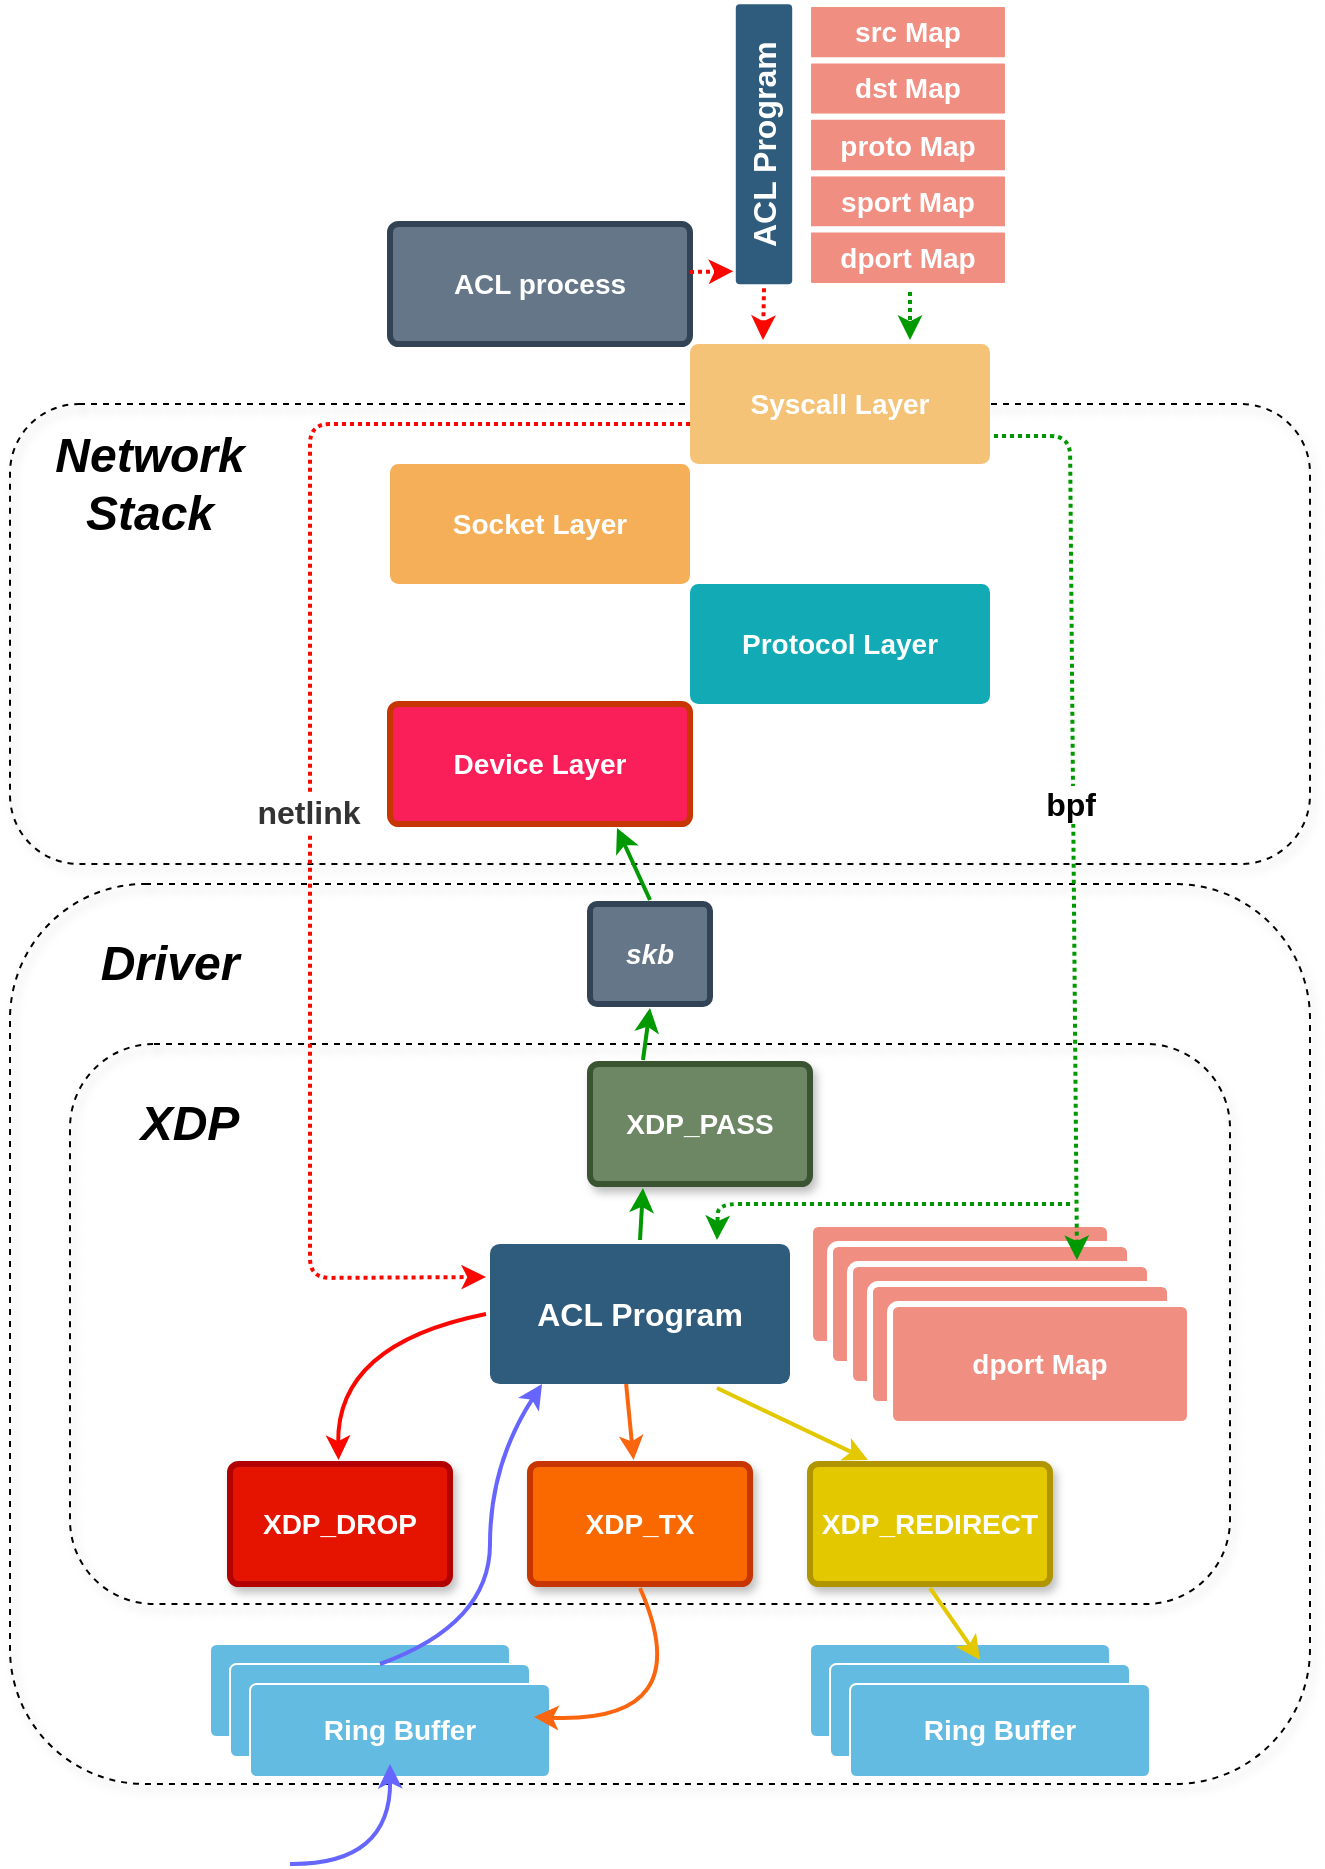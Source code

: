 <mxfile version="13.1.2" type="github">
  <diagram id="6a731a19-8d31-9384-78a2-239565b7b9f0" name="Page-1">
    <mxGraphModel dx="946" dy="542" grid="1" gridSize="10" guides="1" tooltips="1" connect="1" arrows="1" fold="1" page="1" pageScale="1" pageWidth="1169" pageHeight="827" background="#ffffff" math="0" shadow="0">
      <root>
        <mxCell id="0" />
        <mxCell id="1" parent="0" />
        <mxCell id="tBkIKE94KdiAy-Hy8w5i-1808" value="" style="rounded=1;whiteSpace=wrap;html=1;shadow=1;glass=0;comic=0;strokeColor=#000000;strokeWidth=1;fillColor=none;dashed=1;" parent="1" vertex="1">
          <mxGeometry x="340" y="570" width="580" height="280" as="geometry" />
        </mxCell>
        <mxCell id="tBkIKE94KdiAy-Hy8w5i-1810" value="" style="rounded=1;whiteSpace=wrap;html=1;shadow=1;glass=0;comic=0;strokeColor=#000000;strokeWidth=1;fillColor=none;dashed=1;" parent="1" vertex="1">
          <mxGeometry x="310" y="250" width="650" height="230" as="geometry" />
        </mxCell>
        <mxCell id="tBkIKE94KdiAy-Hy8w5i-1809" value="" style="rounded=1;whiteSpace=wrap;html=1;shadow=1;glass=0;comic=0;strokeColor=#000000;strokeWidth=1;fillColor=none;dashed=1;" parent="1" vertex="1">
          <mxGeometry x="310" y="490" width="650" height="450" as="geometry" />
        </mxCell>
        <mxCell id="1769" value="Socket Layer" style="rounded=1;whiteSpace=wrap;html=1;shadow=0;labelBackgroundColor=none;strokeColor=none;strokeWidth=3;fillColor=#f5af58;fontFamily=Helvetica;fontSize=14;fontColor=#FFFFFF;align=center;spacing=5;arcSize=7;perimeterSpacing=2;fontStyle=1" parent="1" vertex="1">
          <mxGeometry x="500" y="280" width="150" height="60" as="geometry" />
        </mxCell>
        <mxCell id="1771" value="Protocol Layer" style="rounded=1;whiteSpace=wrap;html=1;shadow=0;labelBackgroundColor=none;strokeColor=none;strokeWidth=3;fillColor=#12aab5;fontFamily=Helvetica;fontSize=14;fontColor=#FFFFFF;align=center;spacing=5;fontStyle=1;arcSize=7;perimeterSpacing=2;" parent="1" vertex="1">
          <mxGeometry x="650" y="340.0" width="150" height="60" as="geometry" />
        </mxCell>
        <mxCell id="tBkIKE94KdiAy-Hy8w5i-1783" value="&lt;i&gt;skb&lt;/i&gt;" style="rounded=1;whiteSpace=wrap;html=1;shadow=0;labelBackgroundColor=none;strokeColor=#314354;strokeWidth=3;fillColor=#647687;fontFamily=Helvetica;fontSize=14;fontColor=#ffffff;align=center;spacing=5;fontStyle=1;arcSize=7;perimeterSpacing=2;" parent="1" vertex="1">
          <mxGeometry x="600" y="500" width="60" height="50" as="geometry" />
        </mxCell>
        <mxCell id="1764" value="XDP_DROP" style="rounded=1;whiteSpace=wrap;html=1;shadow=1;labelBackgroundColor=none;strokeColor=#B20000;strokeWidth=3;fillColor=#e51400;fontFamily=Helvetica;fontSize=14;fontColor=#ffffff;align=center;spacing=5;fontStyle=1;arcSize=7;perimeterSpacing=2;comic=0;glass=0;" parent="1" vertex="1">
          <mxGeometry x="420" y="780" width="110" height="60" as="geometry" />
        </mxCell>
        <mxCell id="tBkIKE94KdiAy-Hy8w5i-1796" value="XDP_PASS" style="rounded=1;whiteSpace=wrap;html=1;shadow=1;labelBackgroundColor=none;strokeColor=#3A5431;strokeWidth=3;fillColor=#6d8764;fontFamily=Helvetica;fontSize=14;fontColor=#ffffff;align=center;spacing=5;fontStyle=1;arcSize=7;perimeterSpacing=2;comic=0;glass=0;" parent="1" vertex="1">
          <mxGeometry x="600" y="580" width="110" height="60" as="geometry" />
        </mxCell>
        <mxCell id="tBkIKE94KdiAy-Hy8w5i-1797" value="" style="group" parent="1" vertex="1" connectable="0">
          <mxGeometry x="550" y="670" width="150" height="70" as="geometry" />
        </mxCell>
        <mxCell id="1749" value="ACL Program" style="rounded=1;whiteSpace=wrap;html=1;shadow=0;labelBackgroundColor=none;strokeColor=none;strokeWidth=3;fillColor=#2F5B7C;fontFamily=Helvetica;fontSize=16;fontColor=#FFFFFF;align=center;fontStyle=1;spacing=5;arcSize=7;perimeterSpacing=2;" parent="tBkIKE94KdiAy-Hy8w5i-1797" vertex="1">
          <mxGeometry width="150" height="70" as="geometry" />
        </mxCell>
        <mxCell id="tBkIKE94KdiAy-Hy8w5i-1798" value="XDP_REDIRECT" style="rounded=1;whiteSpace=wrap;html=1;shadow=1;labelBackgroundColor=none;strokeColor=#B09500;strokeWidth=3;fillColor=#E3C800;fontFamily=Helvetica;fontSize=14;fontColor=#ffffff;align=center;spacing=5;fontStyle=1;arcSize=7;perimeterSpacing=2;comic=0;glass=0;" parent="1" vertex="1">
          <mxGeometry x="710" y="780" width="120" height="60" as="geometry" />
        </mxCell>
        <mxCell id="tBkIKE94KdiAy-Hy8w5i-1800" value="XDP_TX" style="rounded=1;whiteSpace=wrap;html=1;shadow=1;labelBackgroundColor=none;strokeColor=#C73500;strokeWidth=3;fillColor=#fa6800;fontFamily=Helvetica;fontSize=14;fontColor=#ffffff;align=center;spacing=5;fontStyle=1;arcSize=7;perimeterSpacing=2;comic=0;glass=0;" parent="1" vertex="1">
          <mxGeometry x="570" y="780" width="110" height="60" as="geometry" />
        </mxCell>
        <mxCell id="tBkIKE94KdiAy-Hy8w5i-1788" value="" style="group" parent="1" vertex="1" connectable="0">
          <mxGeometry x="710" y="870" width="170" height="66.5" as="geometry" />
        </mxCell>
        <mxCell id="tBkIKE94KdiAy-Hy8w5i-1789" value="Ring Buffer" style="rounded=1;whiteSpace=wrap;html=1;shadow=0;labelBackgroundColor=none;strokeColor=#FFFFFF;strokeWidth=1;fillColor=#64bbe2;fontFamily=Helvetica;fontSize=14;fontColor=#FFFFFF;align=center;spacing=5;arcSize=7;perimeterSpacing=2;" parent="tBkIKE94KdiAy-Hy8w5i-1788" vertex="1">
          <mxGeometry width="150" height="46.5" as="geometry" />
        </mxCell>
        <mxCell id="tBkIKE94KdiAy-Hy8w5i-1790" value="Ring Buffer" style="rounded=1;whiteSpace=wrap;html=1;shadow=0;labelBackgroundColor=none;strokeColor=#FFFFFF;strokeWidth=1;fillColor=#64bbe2;fontFamily=Helvetica;fontSize=14;fontColor=#FFFFFF;align=center;spacing=5;arcSize=7;perimeterSpacing=2;" parent="tBkIKE94KdiAy-Hy8w5i-1788" vertex="1">
          <mxGeometry x="10" y="10" width="150" height="46.5" as="geometry" />
        </mxCell>
        <mxCell id="tBkIKE94KdiAy-Hy8w5i-1791" value="&lt;b&gt;Ring Buffer&lt;/b&gt;" style="rounded=1;whiteSpace=wrap;html=1;shadow=0;labelBackgroundColor=none;strokeColor=#FFFFFF;strokeWidth=1;fillColor=#64bbe2;fontFamily=Helvetica;fontSize=14;fontColor=#FFFFFF;align=center;spacing=5;arcSize=7;perimeterSpacing=2;" parent="tBkIKE94KdiAy-Hy8w5i-1788" vertex="1">
          <mxGeometry x="20" y="20" width="150" height="46.5" as="geometry" />
        </mxCell>
        <mxCell id="tBkIKE94KdiAy-Hy8w5i-1801" value="" style="group" parent="1" vertex="1" connectable="0">
          <mxGeometry x="410" y="870" width="170" height="66.5" as="geometry" />
        </mxCell>
        <mxCell id="tBkIKE94KdiAy-Hy8w5i-1802" value="Ring Buffer" style="rounded=1;whiteSpace=wrap;html=1;shadow=0;labelBackgroundColor=none;strokeColor=#FFFFFF;strokeWidth=1;fillColor=#64bbe2;fontFamily=Helvetica;fontSize=14;fontColor=#FFFFFF;align=center;spacing=5;arcSize=7;perimeterSpacing=2;" parent="tBkIKE94KdiAy-Hy8w5i-1801" vertex="1">
          <mxGeometry width="150" height="46.5" as="geometry" />
        </mxCell>
        <mxCell id="tBkIKE94KdiAy-Hy8w5i-1803" value="Ring Buffer" style="rounded=1;whiteSpace=wrap;html=1;shadow=0;labelBackgroundColor=none;strokeColor=#FFFFFF;strokeWidth=1;fillColor=#64bbe2;fontFamily=Helvetica;fontSize=14;fontColor=#FFFFFF;align=center;spacing=5;arcSize=7;perimeterSpacing=2;" parent="tBkIKE94KdiAy-Hy8w5i-1801" vertex="1">
          <mxGeometry x="10" y="10" width="150" height="46.5" as="geometry" />
        </mxCell>
        <mxCell id="tBkIKE94KdiAy-Hy8w5i-1804" value="&lt;b&gt;Ring Buffer&lt;/b&gt;" style="rounded=1;whiteSpace=wrap;html=1;shadow=0;labelBackgroundColor=none;strokeColor=#FFFFFF;strokeWidth=1;fillColor=#64bbe2;fontFamily=Helvetica;fontSize=14;fontColor=#FFFFFF;align=center;spacing=5;arcSize=7;perimeterSpacing=2;" parent="tBkIKE94KdiAy-Hy8w5i-1801" vertex="1">
          <mxGeometry x="20" y="20" width="150" height="46.5" as="geometry" />
        </mxCell>
        <mxCell id="tBkIKE94KdiAy-Hy8w5i-1805" value="Device Layer" style="rounded=1;whiteSpace=wrap;html=1;shadow=0;labelBackgroundColor=none;strokeColor=#C73500;strokeWidth=3;fillColor=#FA1E59;fontFamily=Helvetica;fontSize=14;fontColor=#ffffff;align=center;spacing=5;fontStyle=1;arcSize=7;perimeterSpacing=2;" parent="1" vertex="1">
          <mxGeometry x="500" y="400.0" width="150" height="60" as="geometry" />
        </mxCell>
        <mxCell id="tBkIKE94KdiAy-Hy8w5i-1806" value="Syscall Layer" style="rounded=1;whiteSpace=wrap;html=1;shadow=0;labelBackgroundColor=none;strokeColor=none;strokeWidth=3;fillColor=#F5C378;fontFamily=Helvetica;fontSize=14;fontColor=#FFFFFF;align=center;spacing=5;arcSize=7;perimeterSpacing=2;fontStyle=1" parent="1" vertex="1">
          <mxGeometry x="650" y="220" width="150" height="60" as="geometry" />
        </mxCell>
        <mxCell id="tBkIKE94KdiAy-Hy8w5i-1811" value="ACL process" style="rounded=1;whiteSpace=wrap;html=1;shadow=0;labelBackgroundColor=none;strokeColor=#314354;strokeWidth=3;fillColor=#647687;fontFamily=Helvetica;fontSize=14;fontColor=#ffffff;align=center;spacing=5;arcSize=7;perimeterSpacing=2;fontStyle=1" parent="1" vertex="1">
          <mxGeometry x="500" y="160" width="150" height="60" as="geometry" />
        </mxCell>
        <mxCell id="tBkIKE94KdiAy-Hy8w5i-1812" value="Driver" style="text;html=1;strokeColor=none;fillColor=none;align=center;verticalAlign=middle;whiteSpace=wrap;rounded=0;shadow=1;glass=0;dashed=1;comic=0;fontStyle=3;fontSize=24;" parent="1" vertex="1">
          <mxGeometry x="370" y="520" width="40" height="20" as="geometry" />
        </mxCell>
        <mxCell id="tBkIKE94KdiAy-Hy8w5i-1814" value="XDP" style="text;html=1;strokeColor=none;fillColor=none;align=center;verticalAlign=middle;whiteSpace=wrap;rounded=0;shadow=1;glass=0;dashed=1;comic=0;fontStyle=3;fontSize=24;" parent="1" vertex="1">
          <mxGeometry x="380" y="600" width="40" height="20" as="geometry" />
        </mxCell>
        <mxCell id="tBkIKE94KdiAy-Hy8w5i-1815" value="Network Stack" style="text;html=1;strokeColor=none;fillColor=none;align=center;verticalAlign=middle;whiteSpace=wrap;rounded=0;shadow=1;glass=0;dashed=1;comic=0;fontStyle=3;fontSize=24;" parent="1" vertex="1">
          <mxGeometry x="360" y="280" width="40" height="20" as="geometry" />
        </mxCell>
        <mxCell id="tBkIKE94KdiAy-Hy8w5i-1816" value="" style="curved=1;endArrow=classic;html=1;fontSize=24;edgeStyle=orthogonalEdgeStyle;fontStyle=1;strokeWidth=2;fillColor=#cce5ff;strokeColor=#6666FF;" parent="1" edge="1">
          <mxGeometry width="50" height="50" relative="1" as="geometry">
            <mxPoint x="450" y="980" as="sourcePoint" />
            <mxPoint x="500" y="930" as="targetPoint" />
          </mxGeometry>
        </mxCell>
        <mxCell id="tBkIKE94KdiAy-Hy8w5i-1818" value="" style="curved=1;endArrow=classic;html=1;strokeColor=#6666FF;strokeWidth=2;fontSize=24;entryX=0.182;entryY=0.973;entryDx=0;entryDy=0;entryPerimeter=0;" parent="1" target="1749" edge="1">
          <mxGeometry width="50" height="50" relative="1" as="geometry">
            <mxPoint x="495" y="880" as="sourcePoint" />
            <mxPoint x="590" y="740" as="targetPoint" />
            <Array as="points">
              <mxPoint x="550" y="860" />
              <mxPoint x="550" y="780" />
            </Array>
          </mxGeometry>
        </mxCell>
        <mxCell id="tBkIKE94KdiAy-Hy8w5i-1819" value="" style="curved=1;endArrow=classic;html=1;strokeColor=#FA0800;strokeWidth=2;fontSize=24;exitX=0;exitY=0.5;exitDx=0;exitDy=0;" parent="1" source="1749" target="1764" edge="1">
          <mxGeometry width="50" height="50" relative="1" as="geometry">
            <mxPoint x="450" y="730" as="sourcePoint" />
            <mxPoint x="531.028" y="590.002" as="targetPoint" />
            <Array as="points">
              <mxPoint x="473" y="720" />
            </Array>
          </mxGeometry>
        </mxCell>
        <mxCell id="tBkIKE94KdiAy-Hy8w5i-1822" value="" style="curved=1;endArrow=classic;html=1;strokeColor=#FA650F;strokeWidth=2;fontSize=24;exitX=0.455;exitY=0.973;exitDx=0;exitDy=0;exitPerimeter=0;" parent="1" source="1749" target="tBkIKE94KdiAy-Hy8w5i-1800" edge="1">
          <mxGeometry width="50" height="50" relative="1" as="geometry">
            <mxPoint x="610" y="770" as="sourcePoint" />
            <mxPoint x="660" y="720" as="targetPoint" />
            <Array as="points">
              <mxPoint x="620" y="760" />
            </Array>
          </mxGeometry>
        </mxCell>
        <mxCell id="tBkIKE94KdiAy-Hy8w5i-1826" value="" style="curved=1;endArrow=classic;html=1;strokeColor=#FA650F;strokeWidth=2;fontSize=24;exitX=0.5;exitY=1;exitDx=0;exitDy=0;" parent="1" source="tBkIKE94KdiAy-Hy8w5i-1800" target="tBkIKE94KdiAy-Hy8w5i-1803" edge="1">
          <mxGeometry width="50" height="50" relative="1" as="geometry">
            <mxPoint x="605" y="910" as="sourcePoint" />
            <mxPoint x="655" y="860" as="targetPoint" />
            <Array as="points">
              <mxPoint x="655" y="910" />
            </Array>
          </mxGeometry>
        </mxCell>
        <mxCell id="tBkIKE94KdiAy-Hy8w5i-1829" value="" style="endArrow=classic;html=1;strokeColor=#E3C800;strokeWidth=2;fontSize=24;entryX=0.25;entryY=0;entryDx=0;entryDy=0;exitX=0.75;exitY=1;exitDx=0;exitDy=0;" parent="1" source="1749" target="tBkIKE94KdiAy-Hy8w5i-1798" edge="1">
          <mxGeometry width="50" height="50" relative="1" as="geometry">
            <mxPoint x="610" y="770" as="sourcePoint" />
            <mxPoint x="660" y="720" as="targetPoint" />
          </mxGeometry>
        </mxCell>
        <mxCell id="tBkIKE94KdiAy-Hy8w5i-1831" value="" style="endArrow=classic;html=1;strokeColor=#E3C800;strokeWidth=2;fontSize=24;entryX=0.5;entryY=0;entryDx=0;entryDy=0;exitX=0.5;exitY=1;exitDx=0;exitDy=0;" parent="1" source="tBkIKE94KdiAy-Hy8w5i-1798" target="tBkIKE94KdiAy-Hy8w5i-1790" edge="1">
          <mxGeometry width="50" height="50" relative="1" as="geometry">
            <mxPoint x="610" y="770" as="sourcePoint" />
            <mxPoint x="660" y="720" as="targetPoint" />
          </mxGeometry>
        </mxCell>
        <mxCell id="tBkIKE94KdiAy-Hy8w5i-1833" value="" style="endArrow=classic;html=1;strokeColor=#009900;strokeWidth=2;fontSize=24;exitX=0.5;exitY=0;exitDx=0;exitDy=0;entryX=0.25;entryY=1;entryDx=0;entryDy=0;" parent="1" source="1749" target="tBkIKE94KdiAy-Hy8w5i-1796" edge="1">
          <mxGeometry width="50" height="50" relative="1" as="geometry">
            <mxPoint x="610" y="770" as="sourcePoint" />
            <mxPoint x="660" y="720" as="targetPoint" />
          </mxGeometry>
        </mxCell>
        <mxCell id="tBkIKE94KdiAy-Hy8w5i-1834" value="" style="endArrow=classic;html=1;strokeColor=#009900;strokeWidth=2;fontSize=24;exitX=0.25;exitY=0;exitDx=0;exitDy=0;entryX=0.5;entryY=1;entryDx=0;entryDy=0;" parent="1" source="tBkIKE94KdiAy-Hy8w5i-1796" target="tBkIKE94KdiAy-Hy8w5i-1783" edge="1">
          <mxGeometry width="50" height="50" relative="1" as="geometry">
            <mxPoint x="635" y="678" as="sourcePoint" />
            <mxPoint x="648.448" y="652" as="targetPoint" />
          </mxGeometry>
        </mxCell>
        <mxCell id="tBkIKE94KdiAy-Hy8w5i-1835" value="" style="endArrow=classic;html=1;strokeColor=#009900;strokeWidth=2;fontSize=24;exitX=0.5;exitY=0;exitDx=0;exitDy=0;entryX=0.75;entryY=1;entryDx=0;entryDy=0;" parent="1" source="tBkIKE94KdiAy-Hy8w5i-1783" target="tBkIKE94KdiAy-Hy8w5i-1805" edge="1">
          <mxGeometry width="50" height="50" relative="1" as="geometry">
            <mxPoint x="635" y="678" as="sourcePoint" />
            <mxPoint x="636.5" y="652" as="targetPoint" />
          </mxGeometry>
        </mxCell>
        <mxCell id="BvQd3Nw5YrxMWWUmECyp-1786" value="" style="group" vertex="1" connectable="0" parent="1">
          <mxGeometry x="710" y="660" width="170" height="80" as="geometry" />
        </mxCell>
        <mxCell id="tBkIKE94KdiAy-Hy8w5i-1786" value="" style="group" parent="BvQd3Nw5YrxMWWUmECyp-1786" vertex="1" connectable="0">
          <mxGeometry width="170" height="80" as="geometry" />
        </mxCell>
        <mxCell id="1755" value="eBPF Maps" style="rounded=1;whiteSpace=wrap;html=1;shadow=0;labelBackgroundColor=none;strokeColor=#FFFFFF;strokeWidth=3;fillColor=#f08e81;fontFamily=Helvetica;fontSize=14;fontColor=#FFFFFF;align=center;spacing=5;fontStyle=0;arcSize=7;perimeterSpacing=2;" parent="tBkIKE94KdiAy-Hy8w5i-1786" vertex="1">
          <mxGeometry width="150" height="60" as="geometry" />
        </mxCell>
        <mxCell id="tBkIKE94KdiAy-Hy8w5i-1784" value="eBPF Maps" style="rounded=1;whiteSpace=wrap;html=1;shadow=0;labelBackgroundColor=none;strokeColor=#FFFFFF;strokeWidth=3;fillColor=#f08e81;fontFamily=Helvetica;fontSize=14;fontColor=#FFFFFF;align=center;spacing=5;fontStyle=0;arcSize=7;perimeterSpacing=2;" parent="tBkIKE94KdiAy-Hy8w5i-1786" vertex="1">
          <mxGeometry x="10" y="10" width="150" height="60" as="geometry" />
        </mxCell>
        <mxCell id="tBkIKE94KdiAy-Hy8w5i-1785" value="&lt;b&gt;dport Map&lt;/b&gt;" style="rounded=1;whiteSpace=wrap;html=1;shadow=0;labelBackgroundColor=none;strokeColor=#FFFFFF;strokeWidth=3;fillColor=#f08e81;fontFamily=Helvetica;fontSize=14;fontColor=#FFFFFF;align=center;spacing=5;fontStyle=0;arcSize=7;perimeterSpacing=2;" parent="tBkIKE94KdiAy-Hy8w5i-1786" vertex="1">
          <mxGeometry x="20" y="20" width="150" height="60" as="geometry" />
        </mxCell>
        <mxCell id="BvQd3Nw5YrxMWWUmECyp-1784" value="&lt;b&gt;dport Map&lt;/b&gt;" style="rounded=1;whiteSpace=wrap;html=1;shadow=0;labelBackgroundColor=none;strokeColor=#FFFFFF;strokeWidth=3;fillColor=#f08e81;fontFamily=Helvetica;fontSize=14;fontColor=#FFFFFF;align=center;spacing=5;fontStyle=0;arcSize=7;perimeterSpacing=2;" vertex="1" parent="tBkIKE94KdiAy-Hy8w5i-1786">
          <mxGeometry x="30" y="30" width="150" height="60" as="geometry" />
        </mxCell>
        <mxCell id="BvQd3Nw5YrxMWWUmECyp-1785" value="&lt;b&gt;dport Map&lt;/b&gt;" style="rounded=1;whiteSpace=wrap;html=1;shadow=0;labelBackgroundColor=none;strokeColor=#FFFFFF;strokeWidth=3;fillColor=#f08e81;fontFamily=Helvetica;fontSize=14;fontColor=#FFFFFF;align=center;spacing=5;fontStyle=0;arcSize=7;perimeterSpacing=2;" vertex="1" parent="tBkIKE94KdiAy-Hy8w5i-1786">
          <mxGeometry x="40" y="40" width="150" height="60" as="geometry" />
        </mxCell>
        <mxCell id="BvQd3Nw5YrxMWWUmECyp-1787" value="" style="endArrow=classic;html=1;entryX=0.059;entryY=0.023;entryDx=0;entryDy=0;entryPerimeter=0;strokeWidth=2;dashed=1;dashPattern=1 1;strokeColor=#FA0800;" edge="1" parent="1" target="BvQd3Nw5YrxMWWUmECyp-1776">
          <mxGeometry width="50" height="50" relative="1" as="geometry">
            <mxPoint x="650" y="184" as="sourcePoint" />
            <mxPoint x="510" y="360" as="targetPoint" />
          </mxGeometry>
        </mxCell>
        <mxCell id="BvQd3Nw5YrxMWWUmECyp-1788" value="" style="endArrow=classic;html=1;entryX=0.25;entryY=0;entryDx=0;entryDy=0;exitX=0;exitY=0.5;exitDx=0;exitDy=0;strokeWidth=2;dashed=1;dashPattern=1 1;strokeColor=#FA0800;" edge="1" parent="1" source="BvQd3Nw5YrxMWWUmECyp-1776" target="tBkIKE94KdiAy-Hy8w5i-1806">
          <mxGeometry width="50" height="50" relative="1" as="geometry">
            <mxPoint x="662" y="200" as="sourcePoint" />
            <mxPoint x="719.012" y="199.964" as="targetPoint" />
          </mxGeometry>
        </mxCell>
        <mxCell id="BvQd3Nw5YrxMWWUmECyp-1789" value="" style="endArrow=classic;html=1;entryX=0;entryY=0.25;entryDx=0;entryDy=0;strokeWidth=2;dashed=1;dashPattern=1 1;strokeColor=#FA0800;" edge="1" parent="1" target="1749">
          <mxGeometry width="50" height="50" relative="1" as="geometry">
            <mxPoint x="650" y="260" as="sourcePoint" />
            <mxPoint x="699.012" y="199.964" as="targetPoint" />
            <Array as="points">
              <mxPoint x="460" y="260" />
              <mxPoint x="460" y="687" />
            </Array>
          </mxGeometry>
        </mxCell>
        <mxCell id="BvQd3Nw5YrxMWWUmECyp-1792" value="&lt;b&gt;&lt;font style=&quot;font-size: 16px&quot; color=&quot;#333333&quot;&gt;netlink&lt;/font&gt;&lt;/b&gt;" style="edgeLabel;html=1;align=center;verticalAlign=middle;resizable=0;points=[];" vertex="1" connectable="0" parent="BvQd3Nw5YrxMWWUmECyp-1789">
          <mxGeometry x="0.089" y="-1" relative="1" as="geometry">
            <mxPoint as="offset" />
          </mxGeometry>
        </mxCell>
        <mxCell id="BvQd3Nw5YrxMWWUmECyp-1790" value="" style="endArrow=classic;html=1;strokeColor=#009900;strokeWidth=2;dashed=1;dashPattern=1 1;" edge="1" parent="1">
          <mxGeometry width="50" height="50" relative="1" as="geometry">
            <mxPoint x="760" y="190" as="sourcePoint" />
            <mxPoint x="760" y="218" as="targetPoint" />
          </mxGeometry>
        </mxCell>
        <mxCell id="BvQd3Nw5YrxMWWUmECyp-1791" value="" style="endArrow=classic;html=1;entryX=0.75;entryY=0;entryDx=0;entryDy=0;exitX=1;exitY=0.75;exitDx=0;exitDy=0;strokeColor=#009900;strokeWidth=2;dashed=1;dashPattern=1 1;" edge="1" parent="1" source="tBkIKE94KdiAy-Hy8w5i-1806" target="tBkIKE94KdiAy-Hy8w5i-1785">
          <mxGeometry width="50" height="50" relative="1" as="geometry">
            <mxPoint x="662" y="200" as="sourcePoint" />
            <mxPoint x="699.012" y="199.964" as="targetPoint" />
            <Array as="points">
              <mxPoint x="840" y="266" />
            </Array>
          </mxGeometry>
        </mxCell>
        <mxCell id="BvQd3Nw5YrxMWWUmECyp-1794" value="&lt;b&gt;&lt;font style=&quot;font-size: 16px&quot;&gt;bpf&lt;/font&gt;&lt;/b&gt;" style="edgeLabel;html=1;align=center;verticalAlign=middle;resizable=0;points=[];" vertex="1" connectable="0" parent="BvQd3Nw5YrxMWWUmECyp-1791">
          <mxGeometry x="-0.084" y="1" relative="1" as="geometry">
            <mxPoint x="-2.43" y="16.01" as="offset" />
          </mxGeometry>
        </mxCell>
        <mxCell id="BvQd3Nw5YrxMWWUmECyp-1793" value="" style="endArrow=classic;html=1;dashed=1;dashPattern=1 1;strokeColor=#009900;strokeWidth=2;entryX=0.75;entryY=0;entryDx=0;entryDy=0;" edge="1" parent="1" target="1749">
          <mxGeometry width="50" height="50" relative="1" as="geometry">
            <mxPoint x="840" y="650" as="sourcePoint" />
            <mxPoint x="510" y="580" as="targetPoint" />
            <Array as="points">
              <mxPoint x="664" y="650" />
            </Array>
          </mxGeometry>
        </mxCell>
        <mxCell id="BvQd3Nw5YrxMWWUmECyp-1795" value="" style="group" vertex="1" connectable="0" parent="1">
          <mxGeometry x="662" y="50" width="150" height="141" as="geometry" />
        </mxCell>
        <mxCell id="BvQd3Nw5YrxMWWUmECyp-1778" value="" style="group" vertex="1" connectable="0" parent="BvQd3Nw5YrxMWWUmECyp-1795">
          <mxGeometry x="50" y="6.345" width="100" height="56.4" as="geometry" />
        </mxCell>
        <mxCell id="BvQd3Nw5YrxMWWUmECyp-1772" value="&lt;b&gt;src Map&lt;/b&gt;" style="rounded=1;whiteSpace=wrap;html=1;shadow=0;labelBackgroundColor=none;strokeColor=#FFFFFF;strokeWidth=3;fillColor=#f08e81;fontFamily=Helvetica;fontSize=14;fontColor=#FFFFFF;align=center;spacing=5;fontStyle=0;arcSize=7;perimeterSpacing=2;" vertex="1" parent="BvQd3Nw5YrxMWWUmECyp-1778">
          <mxGeometry x="-3" y="-6.345" width="100" height="28.2" as="geometry" />
        </mxCell>
        <mxCell id="BvQd3Nw5YrxMWWUmECyp-1777" value="&lt;b&gt;dst Map&lt;/b&gt;" style="rounded=1;whiteSpace=wrap;html=1;shadow=0;labelBackgroundColor=none;strokeColor=#FFFFFF;strokeWidth=3;fillColor=#f08e81;fontFamily=Helvetica;fontSize=14;fontColor=#FFFFFF;align=center;spacing=5;fontStyle=0;arcSize=7;perimeterSpacing=2;" vertex="1" parent="BvQd3Nw5YrxMWWUmECyp-1778">
          <mxGeometry x="-3" y="21.855" width="100" height="28.2" as="geometry" />
        </mxCell>
        <mxCell id="BvQd3Nw5YrxMWWUmECyp-1780" value="&lt;b&gt;sport Map&lt;/b&gt;" style="rounded=1;whiteSpace=wrap;html=1;shadow=0;labelBackgroundColor=none;strokeColor=#FFFFFF;strokeWidth=3;fillColor=#f08e81;fontFamily=Helvetica;fontSize=14;fontColor=#FFFFFF;align=center;spacing=5;fontStyle=0;arcSize=7;perimeterSpacing=2;" vertex="1" parent="BvQd3Nw5YrxMWWUmECyp-1795">
          <mxGeometry x="47" y="84.6" width="100" height="28.2" as="geometry" />
        </mxCell>
        <mxCell id="BvQd3Nw5YrxMWWUmECyp-1781" value="&lt;b&gt;dport Map&lt;/b&gt;" style="rounded=1;whiteSpace=wrap;html=1;shadow=0;labelBackgroundColor=none;strokeColor=#FFFFFF;strokeWidth=3;fillColor=#f08e81;fontFamily=Helvetica;fontSize=14;fontColor=#FFFFFF;align=center;spacing=5;fontStyle=0;arcSize=7;perimeterSpacing=2;" vertex="1" parent="BvQd3Nw5YrxMWWUmECyp-1795">
          <mxGeometry x="47" y="112.8" width="100" height="28.2" as="geometry" />
        </mxCell>
        <mxCell id="BvQd3Nw5YrxMWWUmECyp-1782" value="&lt;b&gt;proto Map&lt;/b&gt;" style="rounded=1;whiteSpace=wrap;html=1;shadow=0;labelBackgroundColor=none;strokeColor=#FFFFFF;strokeWidth=3;fillColor=#f08e81;fontFamily=Helvetica;fontSize=14;fontColor=#FFFFFF;align=center;spacing=5;fontStyle=0;arcSize=7;perimeterSpacing=2;" vertex="1" parent="BvQd3Nw5YrxMWWUmECyp-1795">
          <mxGeometry x="47" y="56.4" width="100" height="28.2" as="geometry" />
        </mxCell>
        <mxCell id="BvQd3Nw5YrxMWWUmECyp-1776" value="ACL Program" style="rounded=1;whiteSpace=wrap;html=1;shadow=0;labelBackgroundColor=none;strokeColor=none;strokeWidth=3;fillColor=#2F5B7C;fontFamily=Helvetica;fontSize=16;fontColor=#FFFFFF;align=center;fontStyle=1;spacing=5;arcSize=7;perimeterSpacing=2;rotation=-90;" vertex="1" parent="BvQd3Nw5YrxMWWUmECyp-1795">
          <mxGeometry x="-45" y="56" width="140" height="28.2" as="geometry" />
        </mxCell>
      </root>
    </mxGraphModel>
  </diagram>
</mxfile>
